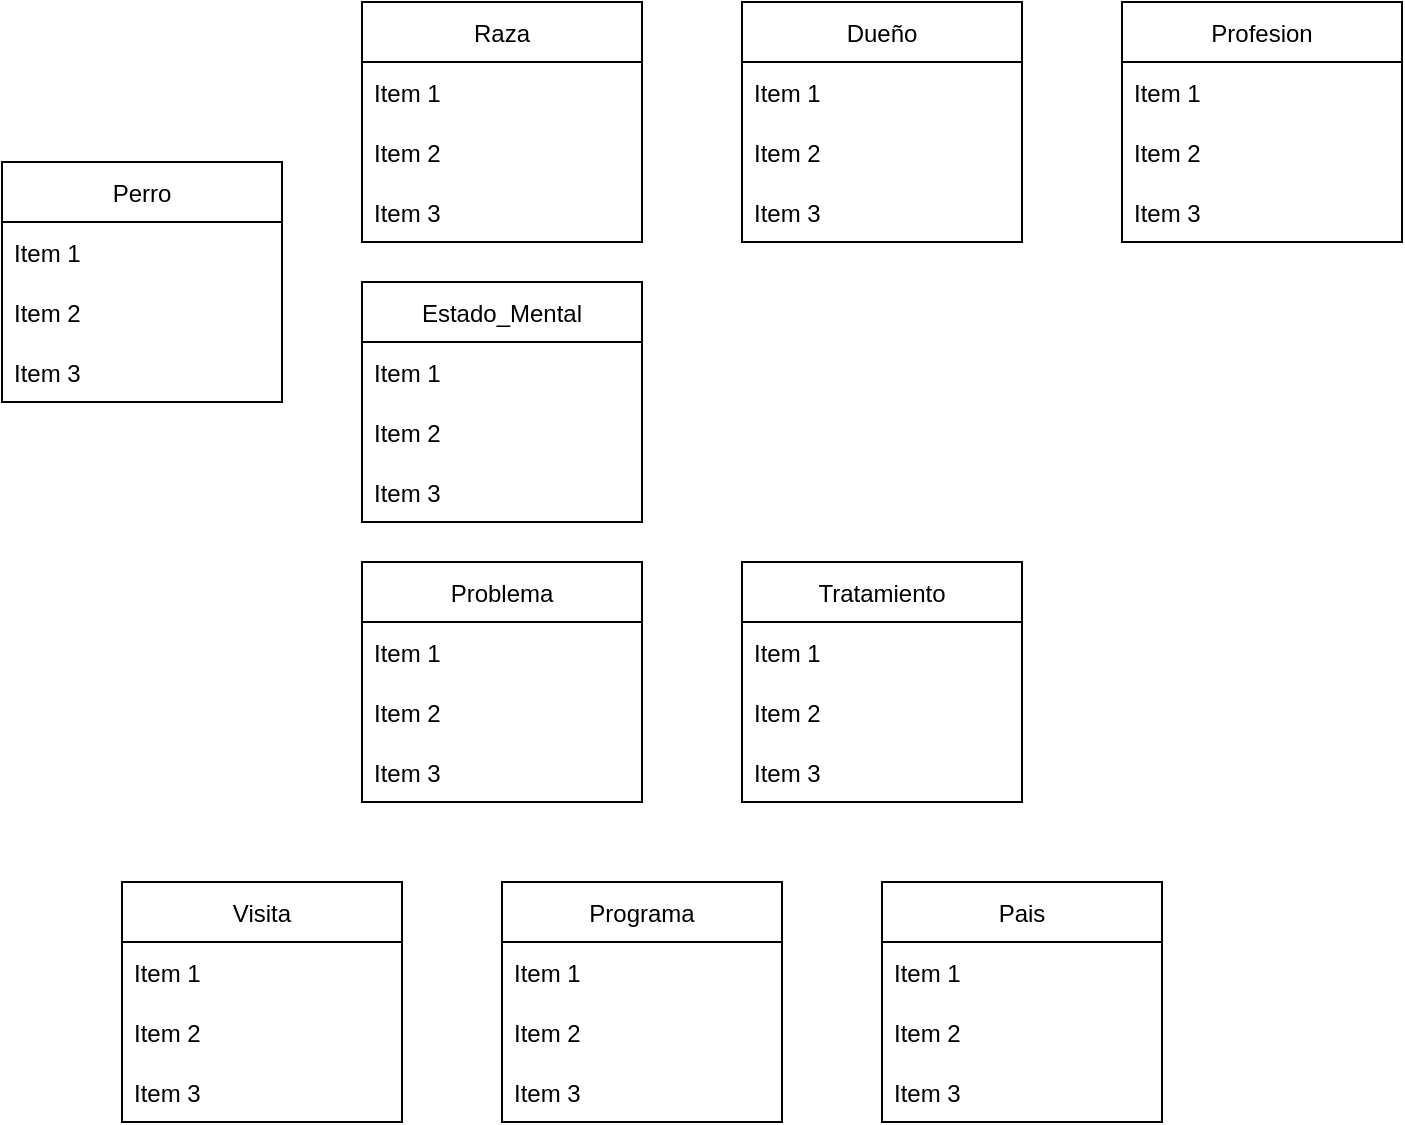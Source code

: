 <mxfile version="20.0.1" type="github">
  <diagram id="7hWTiPqdAkofboXIaYqR" name="Page-1">
    <mxGraphModel dx="827" dy="452" grid="1" gridSize="10" guides="1" tooltips="1" connect="1" arrows="1" fold="1" page="1" pageScale="1" pageWidth="827" pageHeight="1169" math="0" shadow="0">
      <root>
        <mxCell id="0" />
        <mxCell id="1" parent="0" />
        <mxCell id="EE0mRxC0shIUV4M-iVuZ-1" value="Perro" style="swimlane;fontStyle=0;childLayout=stackLayout;horizontal=1;startSize=30;horizontalStack=0;resizeParent=1;resizeParentMax=0;resizeLast=0;collapsible=1;marginBottom=0;" vertex="1" parent="1">
          <mxGeometry x="40" y="120" width="140" height="120" as="geometry" />
        </mxCell>
        <mxCell id="EE0mRxC0shIUV4M-iVuZ-2" value="Item 1" style="text;strokeColor=none;fillColor=none;align=left;verticalAlign=middle;spacingLeft=4;spacingRight=4;overflow=hidden;points=[[0,0.5],[1,0.5]];portConstraint=eastwest;rotatable=0;" vertex="1" parent="EE0mRxC0shIUV4M-iVuZ-1">
          <mxGeometry y="30" width="140" height="30" as="geometry" />
        </mxCell>
        <mxCell id="EE0mRxC0shIUV4M-iVuZ-3" value="Item 2" style="text;strokeColor=none;fillColor=none;align=left;verticalAlign=middle;spacingLeft=4;spacingRight=4;overflow=hidden;points=[[0,0.5],[1,0.5]];portConstraint=eastwest;rotatable=0;" vertex="1" parent="EE0mRxC0shIUV4M-iVuZ-1">
          <mxGeometry y="60" width="140" height="30" as="geometry" />
        </mxCell>
        <mxCell id="EE0mRxC0shIUV4M-iVuZ-4" value="Item 3" style="text;strokeColor=none;fillColor=none;align=left;verticalAlign=middle;spacingLeft=4;spacingRight=4;overflow=hidden;points=[[0,0.5],[1,0.5]];portConstraint=eastwest;rotatable=0;" vertex="1" parent="EE0mRxC0shIUV4M-iVuZ-1">
          <mxGeometry y="90" width="140" height="30" as="geometry" />
        </mxCell>
        <mxCell id="EE0mRxC0shIUV4M-iVuZ-5" value="Raza" style="swimlane;fontStyle=0;childLayout=stackLayout;horizontal=1;startSize=30;horizontalStack=0;resizeParent=1;resizeParentMax=0;resizeLast=0;collapsible=1;marginBottom=0;" vertex="1" parent="1">
          <mxGeometry x="220" y="40" width="140" height="120" as="geometry" />
        </mxCell>
        <mxCell id="EE0mRxC0shIUV4M-iVuZ-6" value="Item 1" style="text;strokeColor=none;fillColor=none;align=left;verticalAlign=middle;spacingLeft=4;spacingRight=4;overflow=hidden;points=[[0,0.5],[1,0.5]];portConstraint=eastwest;rotatable=0;" vertex="1" parent="EE0mRxC0shIUV4M-iVuZ-5">
          <mxGeometry y="30" width="140" height="30" as="geometry" />
        </mxCell>
        <mxCell id="EE0mRxC0shIUV4M-iVuZ-7" value="Item 2" style="text;strokeColor=none;fillColor=none;align=left;verticalAlign=middle;spacingLeft=4;spacingRight=4;overflow=hidden;points=[[0,0.5],[1,0.5]];portConstraint=eastwest;rotatable=0;" vertex="1" parent="EE0mRxC0shIUV4M-iVuZ-5">
          <mxGeometry y="60" width="140" height="30" as="geometry" />
        </mxCell>
        <mxCell id="EE0mRxC0shIUV4M-iVuZ-8" value="Item 3" style="text;strokeColor=none;fillColor=none;align=left;verticalAlign=middle;spacingLeft=4;spacingRight=4;overflow=hidden;points=[[0,0.5],[1,0.5]];portConstraint=eastwest;rotatable=0;" vertex="1" parent="EE0mRxC0shIUV4M-iVuZ-5">
          <mxGeometry y="90" width="140" height="30" as="geometry" />
        </mxCell>
        <mxCell id="EE0mRxC0shIUV4M-iVuZ-9" value="Estado_Mental" style="swimlane;fontStyle=0;childLayout=stackLayout;horizontal=1;startSize=30;horizontalStack=0;resizeParent=1;resizeParentMax=0;resizeLast=0;collapsible=1;marginBottom=0;" vertex="1" parent="1">
          <mxGeometry x="220" y="180" width="140" height="120" as="geometry" />
        </mxCell>
        <mxCell id="EE0mRxC0shIUV4M-iVuZ-10" value="Item 1" style="text;strokeColor=none;fillColor=none;align=left;verticalAlign=middle;spacingLeft=4;spacingRight=4;overflow=hidden;points=[[0,0.5],[1,0.5]];portConstraint=eastwest;rotatable=0;" vertex="1" parent="EE0mRxC0shIUV4M-iVuZ-9">
          <mxGeometry y="30" width="140" height="30" as="geometry" />
        </mxCell>
        <mxCell id="EE0mRxC0shIUV4M-iVuZ-11" value="Item 2" style="text;strokeColor=none;fillColor=none;align=left;verticalAlign=middle;spacingLeft=4;spacingRight=4;overflow=hidden;points=[[0,0.5],[1,0.5]];portConstraint=eastwest;rotatable=0;" vertex="1" parent="EE0mRxC0shIUV4M-iVuZ-9">
          <mxGeometry y="60" width="140" height="30" as="geometry" />
        </mxCell>
        <mxCell id="EE0mRxC0shIUV4M-iVuZ-12" value="Item 3" style="text;strokeColor=none;fillColor=none;align=left;verticalAlign=middle;spacingLeft=4;spacingRight=4;overflow=hidden;points=[[0,0.5],[1,0.5]];portConstraint=eastwest;rotatable=0;" vertex="1" parent="EE0mRxC0shIUV4M-iVuZ-9">
          <mxGeometry y="90" width="140" height="30" as="geometry" />
        </mxCell>
        <mxCell id="EE0mRxC0shIUV4M-iVuZ-14" value="Problema" style="swimlane;fontStyle=0;childLayout=stackLayout;horizontal=1;startSize=30;horizontalStack=0;resizeParent=1;resizeParentMax=0;resizeLast=0;collapsible=1;marginBottom=0;" vertex="1" parent="1">
          <mxGeometry x="220" y="320" width="140" height="120" as="geometry" />
        </mxCell>
        <mxCell id="EE0mRxC0shIUV4M-iVuZ-15" value="Item 1" style="text;strokeColor=none;fillColor=none;align=left;verticalAlign=middle;spacingLeft=4;spacingRight=4;overflow=hidden;points=[[0,0.5],[1,0.5]];portConstraint=eastwest;rotatable=0;" vertex="1" parent="EE0mRxC0shIUV4M-iVuZ-14">
          <mxGeometry y="30" width="140" height="30" as="geometry" />
        </mxCell>
        <mxCell id="EE0mRxC0shIUV4M-iVuZ-16" value="Item 2" style="text;strokeColor=none;fillColor=none;align=left;verticalAlign=middle;spacingLeft=4;spacingRight=4;overflow=hidden;points=[[0,0.5],[1,0.5]];portConstraint=eastwest;rotatable=0;" vertex="1" parent="EE0mRxC0shIUV4M-iVuZ-14">
          <mxGeometry y="60" width="140" height="30" as="geometry" />
        </mxCell>
        <mxCell id="EE0mRxC0shIUV4M-iVuZ-17" value="Item 3" style="text;strokeColor=none;fillColor=none;align=left;verticalAlign=middle;spacingLeft=4;spacingRight=4;overflow=hidden;points=[[0,0.5],[1,0.5]];portConstraint=eastwest;rotatable=0;" vertex="1" parent="EE0mRxC0shIUV4M-iVuZ-14">
          <mxGeometry y="90" width="140" height="30" as="geometry" />
        </mxCell>
        <mxCell id="EE0mRxC0shIUV4M-iVuZ-18" value="Dueño" style="swimlane;fontStyle=0;childLayout=stackLayout;horizontal=1;startSize=30;horizontalStack=0;resizeParent=1;resizeParentMax=0;resizeLast=0;collapsible=1;marginBottom=0;" vertex="1" parent="1">
          <mxGeometry x="410" y="40" width="140" height="120" as="geometry" />
        </mxCell>
        <mxCell id="EE0mRxC0shIUV4M-iVuZ-19" value="Item 1" style="text;strokeColor=none;fillColor=none;align=left;verticalAlign=middle;spacingLeft=4;spacingRight=4;overflow=hidden;points=[[0,0.5],[1,0.5]];portConstraint=eastwest;rotatable=0;" vertex="1" parent="EE0mRxC0shIUV4M-iVuZ-18">
          <mxGeometry y="30" width="140" height="30" as="geometry" />
        </mxCell>
        <mxCell id="EE0mRxC0shIUV4M-iVuZ-20" value="Item 2" style="text;strokeColor=none;fillColor=none;align=left;verticalAlign=middle;spacingLeft=4;spacingRight=4;overflow=hidden;points=[[0,0.5],[1,0.5]];portConstraint=eastwest;rotatable=0;" vertex="1" parent="EE0mRxC0shIUV4M-iVuZ-18">
          <mxGeometry y="60" width="140" height="30" as="geometry" />
        </mxCell>
        <mxCell id="EE0mRxC0shIUV4M-iVuZ-21" value="Item 3" style="text;strokeColor=none;fillColor=none;align=left;verticalAlign=middle;spacingLeft=4;spacingRight=4;overflow=hidden;points=[[0,0.5],[1,0.5]];portConstraint=eastwest;rotatable=0;" vertex="1" parent="EE0mRxC0shIUV4M-iVuZ-18">
          <mxGeometry y="90" width="140" height="30" as="geometry" />
        </mxCell>
        <mxCell id="EE0mRxC0shIUV4M-iVuZ-22" value="Tratamiento" style="swimlane;fontStyle=0;childLayout=stackLayout;horizontal=1;startSize=30;horizontalStack=0;resizeParent=1;resizeParentMax=0;resizeLast=0;collapsible=1;marginBottom=0;" vertex="1" parent="1">
          <mxGeometry x="410" y="320" width="140" height="120" as="geometry" />
        </mxCell>
        <mxCell id="EE0mRxC0shIUV4M-iVuZ-23" value="Item 1" style="text;strokeColor=none;fillColor=none;align=left;verticalAlign=middle;spacingLeft=4;spacingRight=4;overflow=hidden;points=[[0,0.5],[1,0.5]];portConstraint=eastwest;rotatable=0;" vertex="1" parent="EE0mRxC0shIUV4M-iVuZ-22">
          <mxGeometry y="30" width="140" height="30" as="geometry" />
        </mxCell>
        <mxCell id="EE0mRxC0shIUV4M-iVuZ-24" value="Item 2" style="text;strokeColor=none;fillColor=none;align=left;verticalAlign=middle;spacingLeft=4;spacingRight=4;overflow=hidden;points=[[0,0.5],[1,0.5]];portConstraint=eastwest;rotatable=0;" vertex="1" parent="EE0mRxC0shIUV4M-iVuZ-22">
          <mxGeometry y="60" width="140" height="30" as="geometry" />
        </mxCell>
        <mxCell id="EE0mRxC0shIUV4M-iVuZ-25" value="Item 3" style="text;strokeColor=none;fillColor=none;align=left;verticalAlign=middle;spacingLeft=4;spacingRight=4;overflow=hidden;points=[[0,0.5],[1,0.5]];portConstraint=eastwest;rotatable=0;" vertex="1" parent="EE0mRxC0shIUV4M-iVuZ-22">
          <mxGeometry y="90" width="140" height="30" as="geometry" />
        </mxCell>
        <mxCell id="EE0mRxC0shIUV4M-iVuZ-26" value="Visita" style="swimlane;fontStyle=0;childLayout=stackLayout;horizontal=1;startSize=30;horizontalStack=0;resizeParent=1;resizeParentMax=0;resizeLast=0;collapsible=1;marginBottom=0;" vertex="1" parent="1">
          <mxGeometry x="100" y="480" width="140" height="120" as="geometry" />
        </mxCell>
        <mxCell id="EE0mRxC0shIUV4M-iVuZ-27" value="Item 1" style="text;strokeColor=none;fillColor=none;align=left;verticalAlign=middle;spacingLeft=4;spacingRight=4;overflow=hidden;points=[[0,0.5],[1,0.5]];portConstraint=eastwest;rotatable=0;" vertex="1" parent="EE0mRxC0shIUV4M-iVuZ-26">
          <mxGeometry y="30" width="140" height="30" as="geometry" />
        </mxCell>
        <mxCell id="EE0mRxC0shIUV4M-iVuZ-28" value="Item 2" style="text;strokeColor=none;fillColor=none;align=left;verticalAlign=middle;spacingLeft=4;spacingRight=4;overflow=hidden;points=[[0,0.5],[1,0.5]];portConstraint=eastwest;rotatable=0;" vertex="1" parent="EE0mRxC0shIUV4M-iVuZ-26">
          <mxGeometry y="60" width="140" height="30" as="geometry" />
        </mxCell>
        <mxCell id="EE0mRxC0shIUV4M-iVuZ-29" value="Item 3" style="text;strokeColor=none;fillColor=none;align=left;verticalAlign=middle;spacingLeft=4;spacingRight=4;overflow=hidden;points=[[0,0.5],[1,0.5]];portConstraint=eastwest;rotatable=0;" vertex="1" parent="EE0mRxC0shIUV4M-iVuZ-26">
          <mxGeometry y="90" width="140" height="30" as="geometry" />
        </mxCell>
        <mxCell id="EE0mRxC0shIUV4M-iVuZ-30" value="Programa" style="swimlane;fontStyle=0;childLayout=stackLayout;horizontal=1;startSize=30;horizontalStack=0;resizeParent=1;resizeParentMax=0;resizeLast=0;collapsible=1;marginBottom=0;" vertex="1" parent="1">
          <mxGeometry x="290" y="480" width="140" height="120" as="geometry" />
        </mxCell>
        <mxCell id="EE0mRxC0shIUV4M-iVuZ-31" value="Item 1" style="text;strokeColor=none;fillColor=none;align=left;verticalAlign=middle;spacingLeft=4;spacingRight=4;overflow=hidden;points=[[0,0.5],[1,0.5]];portConstraint=eastwest;rotatable=0;" vertex="1" parent="EE0mRxC0shIUV4M-iVuZ-30">
          <mxGeometry y="30" width="140" height="30" as="geometry" />
        </mxCell>
        <mxCell id="EE0mRxC0shIUV4M-iVuZ-32" value="Item 2" style="text;strokeColor=none;fillColor=none;align=left;verticalAlign=middle;spacingLeft=4;spacingRight=4;overflow=hidden;points=[[0,0.5],[1,0.5]];portConstraint=eastwest;rotatable=0;" vertex="1" parent="EE0mRxC0shIUV4M-iVuZ-30">
          <mxGeometry y="60" width="140" height="30" as="geometry" />
        </mxCell>
        <mxCell id="EE0mRxC0shIUV4M-iVuZ-33" value="Item 3" style="text;strokeColor=none;fillColor=none;align=left;verticalAlign=middle;spacingLeft=4;spacingRight=4;overflow=hidden;points=[[0,0.5],[1,0.5]];portConstraint=eastwest;rotatable=0;" vertex="1" parent="EE0mRxC0shIUV4M-iVuZ-30">
          <mxGeometry y="90" width="140" height="30" as="geometry" />
        </mxCell>
        <mxCell id="EE0mRxC0shIUV4M-iVuZ-38" value="Pais" style="swimlane;fontStyle=0;childLayout=stackLayout;horizontal=1;startSize=30;horizontalStack=0;resizeParent=1;resizeParentMax=0;resizeLast=0;collapsible=1;marginBottom=0;" vertex="1" parent="1">
          <mxGeometry x="480" y="480" width="140" height="120" as="geometry" />
        </mxCell>
        <mxCell id="EE0mRxC0shIUV4M-iVuZ-39" value="Item 1" style="text;strokeColor=none;fillColor=none;align=left;verticalAlign=middle;spacingLeft=4;spacingRight=4;overflow=hidden;points=[[0,0.5],[1,0.5]];portConstraint=eastwest;rotatable=0;" vertex="1" parent="EE0mRxC0shIUV4M-iVuZ-38">
          <mxGeometry y="30" width="140" height="30" as="geometry" />
        </mxCell>
        <mxCell id="EE0mRxC0shIUV4M-iVuZ-40" value="Item 2" style="text;strokeColor=none;fillColor=none;align=left;verticalAlign=middle;spacingLeft=4;spacingRight=4;overflow=hidden;points=[[0,0.5],[1,0.5]];portConstraint=eastwest;rotatable=0;" vertex="1" parent="EE0mRxC0shIUV4M-iVuZ-38">
          <mxGeometry y="60" width="140" height="30" as="geometry" />
        </mxCell>
        <mxCell id="EE0mRxC0shIUV4M-iVuZ-41" value="Item 3" style="text;strokeColor=none;fillColor=none;align=left;verticalAlign=middle;spacingLeft=4;spacingRight=4;overflow=hidden;points=[[0,0.5],[1,0.5]];portConstraint=eastwest;rotatable=0;" vertex="1" parent="EE0mRxC0shIUV4M-iVuZ-38">
          <mxGeometry y="90" width="140" height="30" as="geometry" />
        </mxCell>
        <mxCell id="EE0mRxC0shIUV4M-iVuZ-42" value="Profesion" style="swimlane;fontStyle=0;childLayout=stackLayout;horizontal=1;startSize=30;horizontalStack=0;resizeParent=1;resizeParentMax=0;resizeLast=0;collapsible=1;marginBottom=0;" vertex="1" parent="1">
          <mxGeometry x="600" y="40" width="140" height="120" as="geometry" />
        </mxCell>
        <mxCell id="EE0mRxC0shIUV4M-iVuZ-43" value="Item 1" style="text;strokeColor=none;fillColor=none;align=left;verticalAlign=middle;spacingLeft=4;spacingRight=4;overflow=hidden;points=[[0,0.5],[1,0.5]];portConstraint=eastwest;rotatable=0;" vertex="1" parent="EE0mRxC0shIUV4M-iVuZ-42">
          <mxGeometry y="30" width="140" height="30" as="geometry" />
        </mxCell>
        <mxCell id="EE0mRxC0shIUV4M-iVuZ-44" value="Item 2" style="text;strokeColor=none;fillColor=none;align=left;verticalAlign=middle;spacingLeft=4;spacingRight=4;overflow=hidden;points=[[0,0.5],[1,0.5]];portConstraint=eastwest;rotatable=0;" vertex="1" parent="EE0mRxC0shIUV4M-iVuZ-42">
          <mxGeometry y="60" width="140" height="30" as="geometry" />
        </mxCell>
        <mxCell id="EE0mRxC0shIUV4M-iVuZ-45" value="Item 3" style="text;strokeColor=none;fillColor=none;align=left;verticalAlign=middle;spacingLeft=4;spacingRight=4;overflow=hidden;points=[[0,0.5],[1,0.5]];portConstraint=eastwest;rotatable=0;" vertex="1" parent="EE0mRxC0shIUV4M-iVuZ-42">
          <mxGeometry y="90" width="140" height="30" as="geometry" />
        </mxCell>
      </root>
    </mxGraphModel>
  </diagram>
</mxfile>

